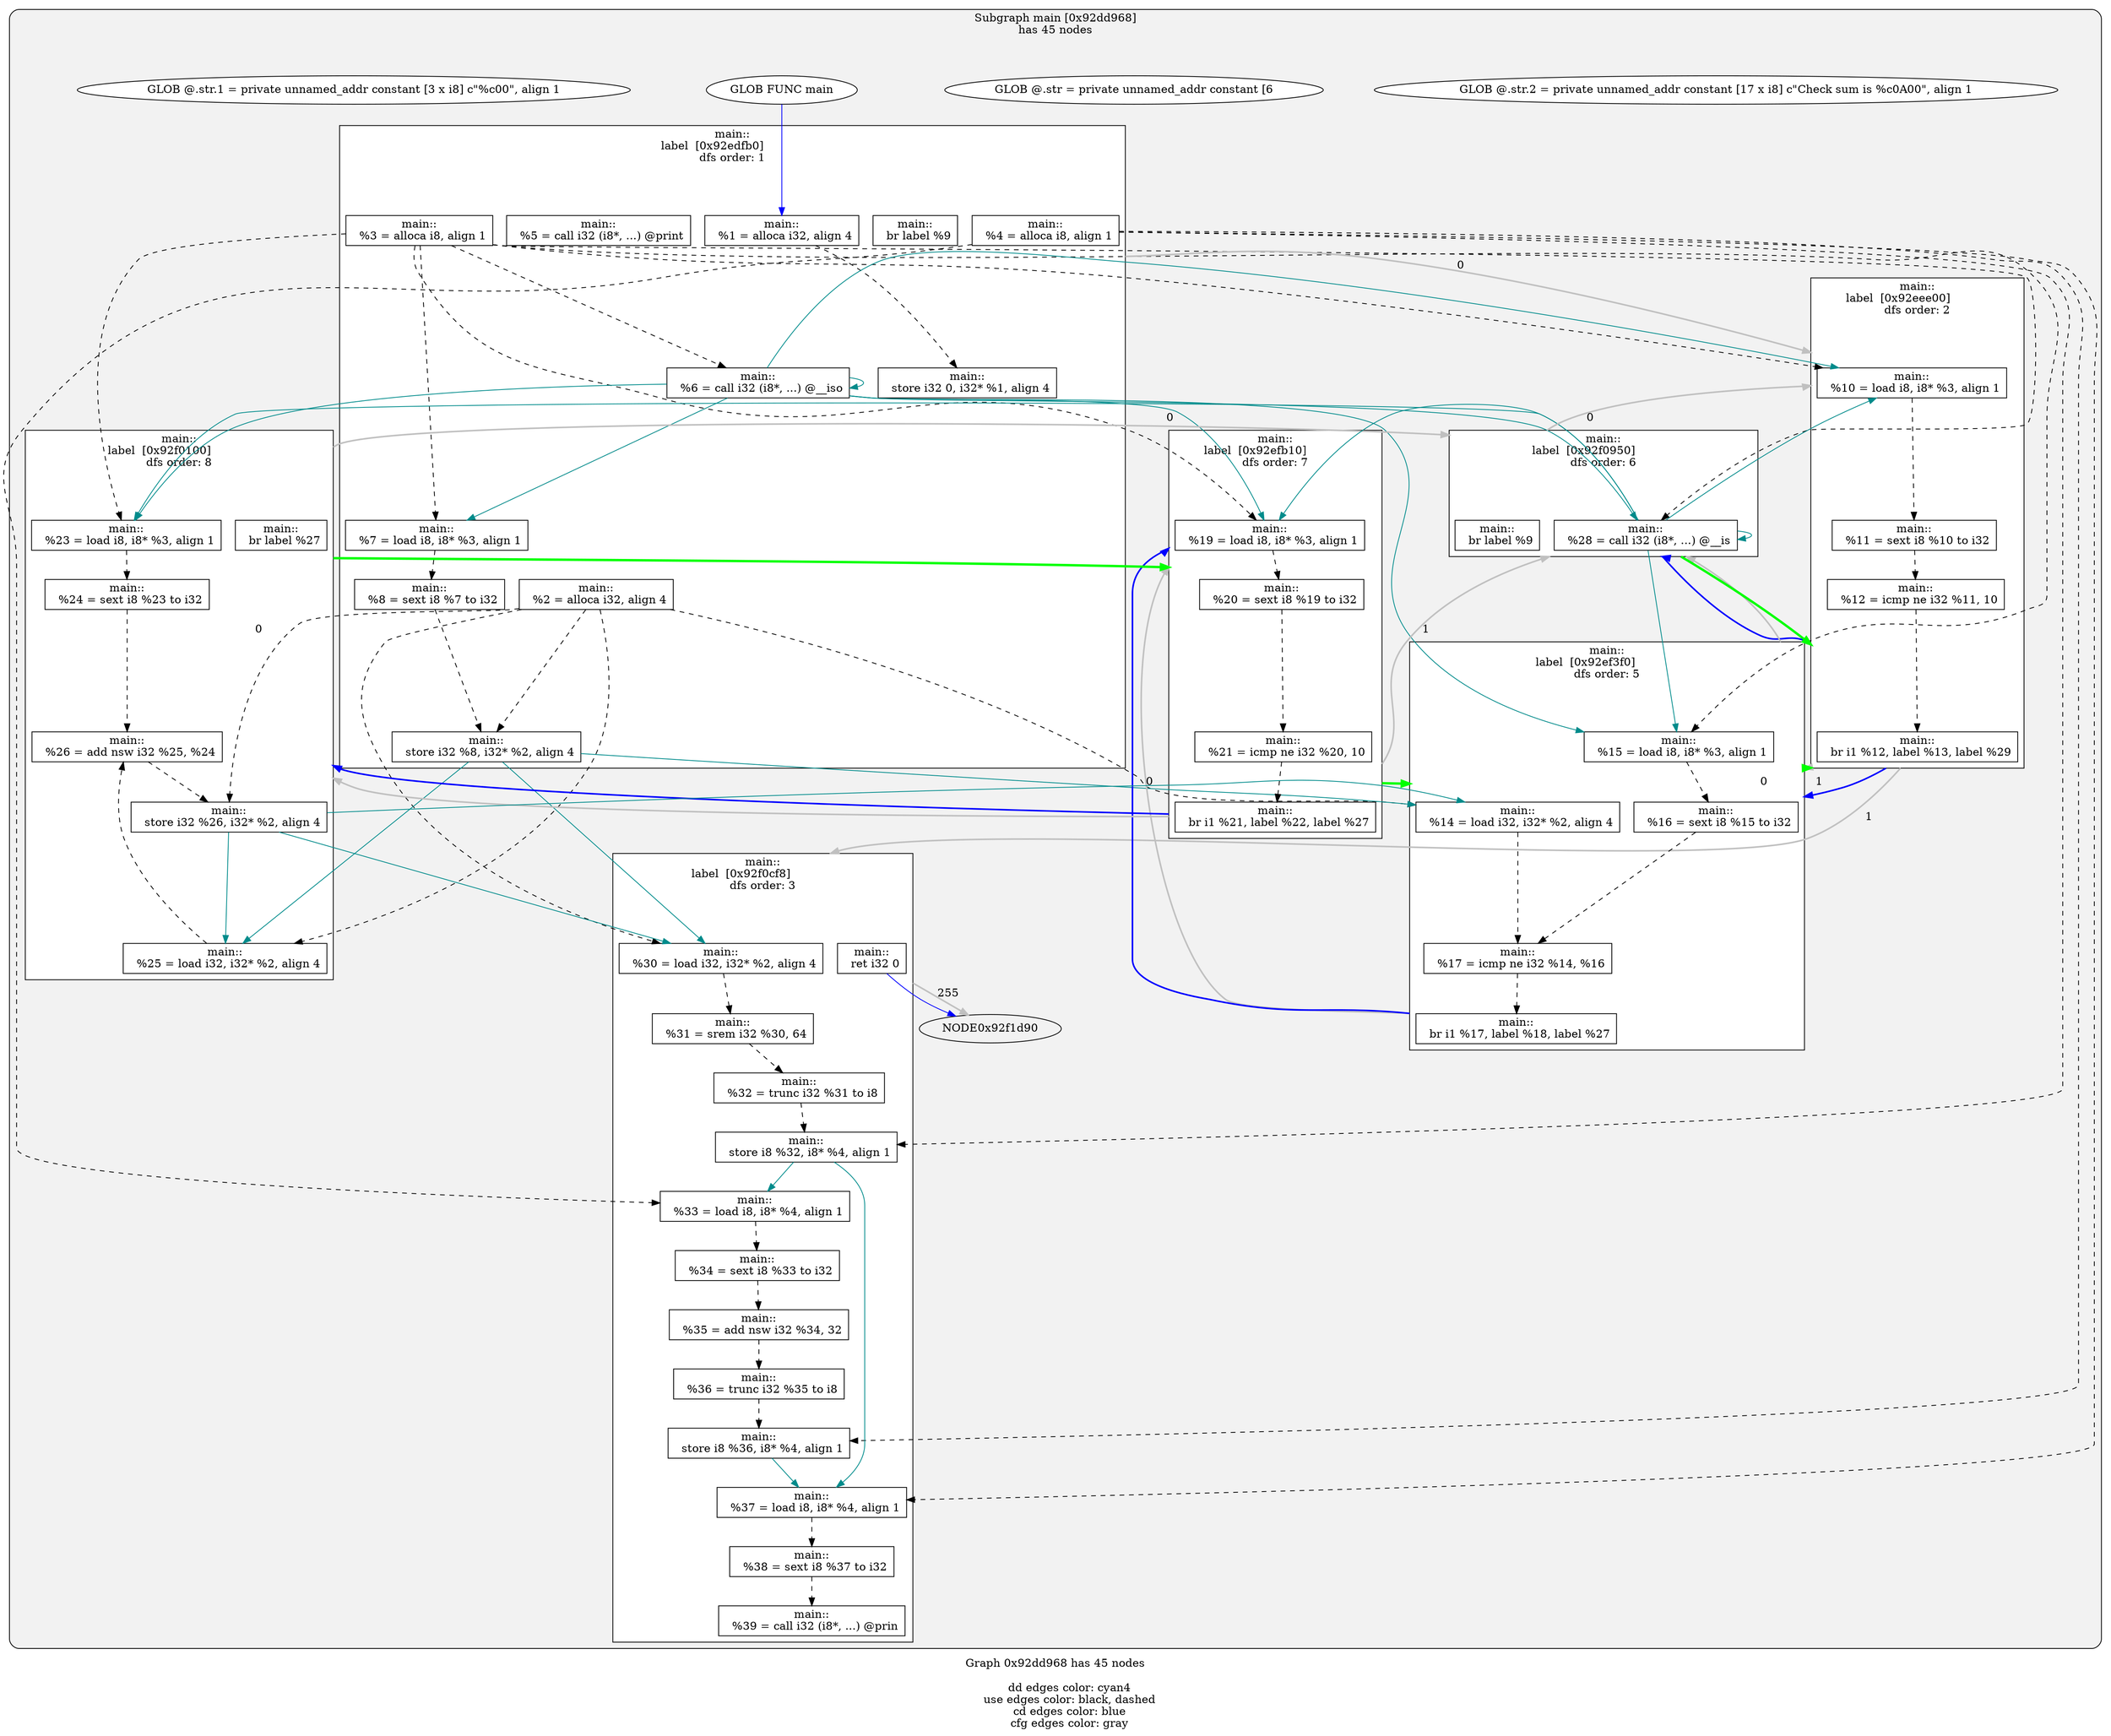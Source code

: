 digraph "DependenceGraph" {
	compound=true label="Graph 0x92dd968 has 45 nodes\n
	dd edges color: cyan4
	use edges color: black, dashed
	cd edges color: blue
	cfg edges color: gray"

	/* subgraph 0x92dd968 nodes */
	subgraph cluster_0x92dd968 {
		style="filled, rounded" fillcolor=gray95
		label="Subgraph main [0x92dd968]\nhas 45 nodes
"
		/* Basic Block main::
label  [0x92edfb0] */
		subgraph cluster_bb_0x92edfb0 {
			style=filled fillcolor=white
			label="main::
label  [0x92edfb0]		\ndfs order: 1"
			NODE0x92ee0c0 [shape=rect label="0x92dfc2c"]
			NODE0x92ee1e0 [shape=rect label="0x92e417c"]
			NODE0x92ee300 [shape=rect label="0x92e41b4"]
			NODE0x92ee430 [shape=rect label="0x92e41ec"]
			NODE0x92ee560 [shape=rect label="0x92e4230"]
			NODE0x92ee690 [shape=rect label="0x92e4270"]
			NODE0x92ee7d8 [shape=rect label="0x92e42c4"]
			NODE0x92ee920 [shape=rect label="0x92e42fc"]
			NODE0x92eea50 [shape=rect label="0x92e4334"]
			NODE0x92eeb80 [shape=rect label="0x92e4370"]
			NODE0x92eecb0 [shape=rect label="0x92e43a4"]
		} /* cluster_bb_0x92edfb0 */

		/* Basic Block main::
label  [0x92eee00] */
		subgraph cluster_bb_0x92eee00 {
			style=filled fillcolor=white
			label="main::
label  [0x92eee00]		\ndfs order: 2"
			NODE0x92eef10 [shape=rect label="0x92e43d4"]
			NODE0x92ef040 [shape=rect label="0x92e440c"]
			NODE0x92ef170 [shape=rect label="0x92e4448"]
			NODE0x92ef2a0 [shape=rect label="0x92e4494"]
		} /* cluster_bb_0x92eee00 */

		/* Basic Block main::
label  [0x92ef3f0] */
		subgraph cluster_bb_0x92ef3f0 {
			style=filled fillcolor=white
			label="main::
label  [0x92ef3f0]		\ndfs order: 5"
			NODE0x92ef500 [shape=rect label="0x92e44c4"]
			NODE0x92ef630 [shape=rect label="0x92e44fc"]
			NODE0x92ef760 [shape=rect label="0x92e4534"]
			NODE0x92ef890 [shape=rect label="0x92e4570"]
			NODE0x92ef9c0 [shape=rect label="0x92e3cc4"]
		} /* cluster_bb_0x92ef3f0 */

		/* Basic Block main::
label  [0x92efb10] */
		subgraph cluster_bb_0x92efb10 {
			style=filled fillcolor=white
			label="main::
label  [0x92efb10]		\ndfs order: 7"
			NODE0x92efc20 [shape=rect label="0x92e3cf4"]
			NODE0x92efd50 [shape=rect label="0x92e399c"]
			NODE0x92efe80 [shape=rect label="0x92e39d8"]
			NODE0x92effb0 [shape=rect label="0x92e3a24"]
		} /* cluster_bb_0x92efb10 */

		/* Basic Block main::
label  [0x92f0100] */
		subgraph cluster_bb_0x92f0100 {
			style=filled fillcolor=white
			label="main::
label  [0x92f0100]		\ndfs order: 8"
			NODE0x92f0210 [shape=rect label="0x92e45a4"]
			NODE0x92f0340 [shape=rect label="0x92e45dc"]
			NODE0x92f0470 [shape=rect label="0x92e460c"]
			NODE0x92f05a0 [shape=rect label="0x92e4650"]
			NODE0x92f06d0 [shape=rect label="0x92e4690"]
			NODE0x92f0800 [shape=rect label="0x92e46c4"]
		} /* cluster_bb_0x92f0100 */

		/* Basic Block main::
label  [0x92f0950] */
		subgraph cluster_bb_0x92f0950 {
			style=filled fillcolor=white
			label="main::
label  [0x92f0950]		\ndfs order: 6"
			NODE0x92f0a60 [shape=rect label="0x92e470c"]
			NODE0x92f0ba8 [shape=rect label="0x92e4744"]
		} /* cluster_bb_0x92f0950 */

		/* Basic Block main::
label  [0x92f0cf8] */
		subgraph cluster_bb_0x92f0cf8 {
			style=filled fillcolor=white
			label="main::
label  [0x92f0cf8]		\ndfs order: 3"
			NODE0x92f0e08 [shape=rect label="0x92e4774"]
			NODE0x92f0f38 [shape=rect label="0x92e22c0"]
			NODE0x92f1068 [shape=rect label="0x92e22f4"]
			NODE0x92f1198 [shape=rect label="0x92e2330"]
			NODE0x92f12c8 [shape=rect label="0x92e2364"]
			NODE0x92f13f8 [shape=rect label="0x92e239c"]
			NODE0x92f1528 [shape=rect label="0x92e23d8"]
			NODE0x92f1658 [shape=rect label="0x92e240c"]
			NODE0x92f1788 [shape=rect label="0x92e2448"]
			NODE0x92f18b8 [shape=rect label="0x92e247c"]
			NODE0x92f19e8 [shape=rect label="0x92e24b4"]
			NODE0x92f1b18 [shape=rect label="0x92e24fc"]
			NODE0x92f1c60 [shape=rect label="0x92e2534"]
		} /* cluster_bb_0x92f0cf8 */

	NODE0x92eecb0 -> NODE0x92eef10 [penwidth=2 label="0"  ltail=cluster_bb_0x92edfb0  lhead=cluster_bb_0x92eee00  color="gray"]
	NODE0x92ef2a0 -> NODE0x92ef500 [penwidth=2 label="0"  ltail=cluster_bb_0x92eee00  lhead=cluster_bb_0x92ef3f0  color="gray"]
	NODE0x92ef2a0 -> NODE0x92f0e08 [penwidth=2 label="1"  ltail=cluster_bb_0x92eee00  lhead=cluster_bb_0x92f0cf8  color="gray"]
	NODE0x92ef2a0 -> NODE0x92ef500 [penwidth=2 color=blue  ltail=cluster_bb_0x92eee00  lhead=cluster_bb_0x92ef3f0]
	NODE0x92ef2a0 -> NODE0x92f0a60 [penwidth=2 color=blue  ltail=cluster_bb_0x92eee00  lhead=cluster_bb_0x92f0950]
	NODE0x92ef9c0 -> NODE0x92efc20 [penwidth=2 label="0"  ltail=cluster_bb_0x92ef3f0  lhead=cluster_bb_0x92efb10  color="gray"]
	NODE0x92ef9c0 -> NODE0x92f0a60 [penwidth=2 label="1"  ltail=cluster_bb_0x92ef3f0  lhead=cluster_bb_0x92f0950  color="gray"]
	NODE0x92ef9c0 -> NODE0x92efc20 [penwidth=2 color=blue  ltail=cluster_bb_0x92ef3f0  lhead=cluster_bb_0x92efb10]
	/* post-dominance frontiers */
NODE0x92ef500 -> NODE0x92ef2a0 [penwidth=3 color=green  ltail=cluster_bb_0x92ef3f0  lhead=cluster_bb_0x92eee00 constraint=false]
	NODE0x92effb0 -> NODE0x92f0210 [penwidth=2 label="0"  ltail=cluster_bb_0x92efb10  lhead=cluster_bb_0x92f0100  color="gray"]
	NODE0x92effb0 -> NODE0x92f0a60 [penwidth=2 label="1"  ltail=cluster_bb_0x92efb10  lhead=cluster_bb_0x92f0950  color="gray"]
	NODE0x92effb0 -> NODE0x92f0210 [penwidth=2 color=blue  ltail=cluster_bb_0x92efb10  lhead=cluster_bb_0x92f0100]
	/* post-dominance frontiers */
NODE0x92efc20 -> NODE0x92ef9c0 [penwidth=3 color=green  ltail=cluster_bb_0x92efb10  lhead=cluster_bb_0x92ef3f0 constraint=false]
	NODE0x92f0800 -> NODE0x92f0a60 [penwidth=2 label="0"  ltail=cluster_bb_0x92f0100  lhead=cluster_bb_0x92f0950  color="gray"]
	/* post-dominance frontiers */
NODE0x92f0210 -> NODE0x92effb0 [penwidth=3 color=green  ltail=cluster_bb_0x92f0100  lhead=cluster_bb_0x92efb10 constraint=false]
	NODE0x92f0ba8 -> NODE0x92eef10 [penwidth=2 label="0"  ltail=cluster_bb_0x92f0950  lhead=cluster_bb_0x92eee00  color="gray"]
	/* post-dominance frontiers */
NODE0x92f0a60 -> NODE0x92ef2a0 [penwidth=3 color=green  ltail=cluster_bb_0x92f0950  lhead=cluster_bb_0x92eee00 constraint=false]
	NODE0x92f1c60 -> NODE0x92f1d90 [penwidth=2 label="255"  ltail=cluster_bb_0x92f0cf8  lhead=cluster_bb_0x92f1e90  color="gray"]
		NODE0x92ee0c0 [label="main::
  %1 = alloca i32, align 4" style=filled fillcolor=white]
		/* -- node 0x92dfc2c
		 * ------------------------------------------- */
		/* DD edges */
		/* USE edges */
		NODE0x92ee0c0 -> NODE0x92ee560 [color="black" rank=max style="dashed"]
		/* CD edges */
		/* ID edges */
		NODE0x92f0f38 [label="main::
  %31 = srem i32 %30, 64" style=filled fillcolor=white]
		/* -- node 0x92e22c0
		 * ------------------------------------------- */
		/* DD edges */
		/* USE edges */
		NODE0x92f0f38 -> NODE0x92f1068 [color="black" rank=max style="dashed"]
		/* CD edges */
		/* ID edges */
		NODE0x92f1068 [label="main::
  %32 = trunc i32 %31 to i8" style=filled fillcolor=white]
		/* -- node 0x92e22f4
		 * ------------------------------------------- */
		/* DD edges */
		/* USE edges */
		NODE0x92f1068 -> NODE0x92f1198 [color="black" rank=max style="dashed"]
		/* CD edges */
		/* ID edges */
		NODE0x92f1198 [label="main::
  store i8 %32, i8* %4, align 1" style=filled fillcolor=white]
		/* -- node 0x92e2330
		 * ------------------------------------------- */
		/* DD edges */
		NODE0x92f1198 -> NODE0x92f12c8 [color="cyan4" rank=max]
		NODE0x92f1198 -> NODE0x92f18b8 [color="cyan4" rank=max]
		/* USE edges */
		/* CD edges */
		/* ID edges */
		NODE0x92f12c8 [label="main::
  %33 = load i8, i8* %4, align 1" style=filled fillcolor=white]
		/* -- node 0x92e2364
		 * ------------------------------------------- */
		/* DD edges */
		/* USE edges */
		NODE0x92f12c8 -> NODE0x92f13f8 [color="black" rank=max style="dashed"]
		/* CD edges */
		/* ID edges */
		NODE0x92f13f8 [label="main::
  %34 = sext i8 %33 to i32" style=filled fillcolor=white]
		/* -- node 0x92e239c
		 * ------------------------------------------- */
		/* DD edges */
		/* USE edges */
		NODE0x92f13f8 -> NODE0x92f1528 [color="black" rank=max style="dashed"]
		/* CD edges */
		/* ID edges */
		NODE0x92f1528 [label="main::
  %35 = add nsw i32 %34, 32" style=filled fillcolor=white]
		/* -- node 0x92e23d8
		 * ------------------------------------------- */
		/* DD edges */
		/* USE edges */
		NODE0x92f1528 -> NODE0x92f1658 [color="black" rank=max style="dashed"]
		/* CD edges */
		/* ID edges */
		NODE0x92f1658 [label="main::
  %36 = trunc i32 %35 to i8" style=filled fillcolor=white]
		/* -- node 0x92e240c
		 * ------------------------------------------- */
		/* DD edges */
		/* USE edges */
		NODE0x92f1658 -> NODE0x92f1788 [color="black" rank=max style="dashed"]
		/* CD edges */
		/* ID edges */
		NODE0x92f1788 [label="main::
  store i8 %36, i8* %4, align 1" style=filled fillcolor=white]
		/* -- node 0x92e2448
		 * ------------------------------------------- */
		/* DD edges */
		NODE0x92f1788 -> NODE0x92f18b8 [color="cyan4" rank=max]
		/* USE edges */
		/* CD edges */
		/* ID edges */
		NODE0x92f18b8 [label="main::
  %37 = load i8, i8* %4, align 1" style=filled fillcolor=white]
		/* -- node 0x92e247c
		 * ------------------------------------------- */
		/* DD edges */
		/* USE edges */
		NODE0x92f18b8 -> NODE0x92f19e8 [color="black" rank=max style="dashed"]
		/* CD edges */
		/* ID edges */
		NODE0x92f19e8 [label="main::
  %38 = sext i8 %37 to i32" style=filled fillcolor=white]
		/* -- node 0x92e24b4
		 * ------------------------------------------- */
		/* DD edges */
		/* USE edges */
		NODE0x92f19e8 -> NODE0x92f1b18 [color="black" rank=max style="dashed"]
		/* CD edges */
		/* ID edges */
		NODE0x92f1b18 [label="main::
  %39 = call i32 (i8*, ...) @prin" style=filled fillcolor=white]
		/* -- node 0x92e24fc
		 * ------------------------------------------- */
		/* DD edges */
		/* USE edges */
		/* CD edges */
		/* ID edges */
		NODE0x92f1c60 [label="main::
  ret i32 0" style=filled fillcolor=white]
		/* -- node 0x92e2534
		 * ------------------------------------------- */
		/* DD edges */
		/* USE edges */
		/* CD edges */
		NODE0x92f1c60 -> NODE0x92f1d90 [color="blue"]
		/* ID edges */
		NODE0x92efd50 [label="main::
  %20 = sext i8 %19 to i32" style=filled fillcolor=white]
		/* -- node 0x92e399c
		 * ------------------------------------------- */
		/* DD edges */
		/* USE edges */
		NODE0x92efd50 -> NODE0x92efe80 [color="black" rank=max style="dashed"]
		/* CD edges */
		/* ID edges */
		NODE0x92efe80 [label="main::
  %21 = icmp ne i32 %20, 10" style=filled fillcolor=white]
		/* -- node 0x92e39d8
		 * ------------------------------------------- */
		/* DD edges */
		/* USE edges */
		NODE0x92efe80 -> NODE0x92effb0 [color="black" rank=max style="dashed"]
		/* CD edges */
		/* ID edges */
		NODE0x92effb0 [label="main::
  br i1 %21, label %22, label %27" style=filled fillcolor=white]
		/* -- node 0x92e3a24
		 * ------------------------------------------- */
		/* DD edges */
		/* USE edges */
		/* CD edges */
		/* ID edges */
		NODE0x92ef9c0 [label="main::
  br i1 %17, label %18, label %27" style=filled fillcolor=white]
		/* -- node 0x92e3cc4
		 * ------------------------------------------- */
		/* DD edges */
		/* USE edges */
		/* CD edges */
		/* ID edges */
		NODE0x92efc20 [label="main::
  %19 = load i8, i8* %3, align 1" style=filled fillcolor=white]
		/* -- node 0x92e3cf4
		 * ------------------------------------------- */
		/* DD edges */
		/* USE edges */
		NODE0x92efc20 -> NODE0x92efd50 [color="black" rank=max style="dashed"]
		/* CD edges */
		/* ID edges */
		NODE0x92ee1e0 [label="main::
  %2 = alloca i32, align 4" style=filled fillcolor=white]
		/* -- node 0x92e417c
		 * ------------------------------------------- */
		/* DD edges */
		/* USE edges */
		NODE0x92ee1e0 -> NODE0x92eeb80 [color="black" rank=max style="dashed"]
		NODE0x92ee1e0 -> NODE0x92ef500 [color="black" rank=max style="dashed"]
		NODE0x92ee1e0 -> NODE0x92f0470 [color="black" rank=max style="dashed"]
		NODE0x92ee1e0 -> NODE0x92f06d0 [color="black" rank=max style="dashed"]
		NODE0x92ee1e0 -> NODE0x92f0e08 [color="black" rank=max style="dashed"]
		/* CD edges */
		/* ID edges */
		NODE0x92ee300 [label="main::
  %3 = alloca i8, align 1" style=filled fillcolor=white]
		/* -- node 0x92e41b4
		 * ------------------------------------------- */
		/* DD edges */
		/* USE edges */
		NODE0x92ee300 -> NODE0x92ee7d8 [color="black" rank=max style="dashed"]
		NODE0x92ee300 -> NODE0x92ee920 [color="black" rank=max style="dashed"]
		NODE0x92ee300 -> NODE0x92eef10 [color="black" rank=max style="dashed"]
		NODE0x92ee300 -> NODE0x92ef630 [color="black" rank=max style="dashed"]
		NODE0x92ee300 -> NODE0x92efc20 [color="black" rank=max style="dashed"]
		NODE0x92ee300 -> NODE0x92f0210 [color="black" rank=max style="dashed"]
		NODE0x92ee300 -> NODE0x92f0a60 [color="black" rank=max style="dashed"]
		/* CD edges */
		/* ID edges */
		NODE0x92ee430 [label="main::
  %4 = alloca i8, align 1" style=filled fillcolor=white]
		/* -- node 0x92e41ec
		 * ------------------------------------------- */
		/* DD edges */
		/* USE edges */
		NODE0x92ee430 -> NODE0x92f1198 [color="black" rank=max style="dashed"]
		NODE0x92ee430 -> NODE0x92f12c8 [color="black" rank=max style="dashed"]
		NODE0x92ee430 -> NODE0x92f1788 [color="black" rank=max style="dashed"]
		NODE0x92ee430 -> NODE0x92f18b8 [color="black" rank=max style="dashed"]
		/* CD edges */
		/* ID edges */
		NODE0x92ee560 [label="main::
  store i32 0, i32* %1, align 4" style=filled fillcolor=white]
		/* -- node 0x92e4230
		 * ------------------------------------------- */
		/* DD edges */
		/* USE edges */
		/* CD edges */
		/* ID edges */
		NODE0x92ee690 [label="main::
  %5 = call i32 (i8*, ...) @print" style=filled fillcolor=white]
		/* -- node 0x92e4270
		 * ------------------------------------------- */
		/* DD edges */
		/* USE edges */
		/* CD edges */
		/* ID edges */
		NODE0x92ee7d8 [label="main::
  %6 = call i32 (i8*, ...) @__iso" style=filled fillcolor=white]
		/* -- node 0x92e42c4
		 * ------------------------------------------- */
		/* DD edges */
		NODE0x92ee7d8 -> NODE0x92ee7d8 [color="cyan4" rank=max]
		NODE0x92ee7d8 -> NODE0x92ee920 [color="cyan4" rank=max]
		NODE0x92ee7d8 -> NODE0x92eef10 [color="cyan4" rank=max]
		NODE0x92ee7d8 -> NODE0x92ef630 [color="cyan4" rank=max]
		NODE0x92ee7d8 -> NODE0x92efc20 [color="cyan4" rank=max]
		NODE0x92ee7d8 -> NODE0x92f0210 [color="cyan4" rank=max]
		NODE0x92ee7d8 -> NODE0x92f0a60 [color="cyan4" rank=max]
		/* USE edges */
		/* CD edges */
		/* ID edges */
		NODE0x92ee920 [label="main::
  %7 = load i8, i8* %3, align 1" style=filled fillcolor=white]
		/* -- node 0x92e42fc
		 * ------------------------------------------- */
		/* DD edges */
		/* USE edges */
		NODE0x92ee920 -> NODE0x92eea50 [color="black" rank=max style="dashed"]
		/* CD edges */
		/* ID edges */
		NODE0x92eea50 [label="main::
  %8 = sext i8 %7 to i32" style=filled fillcolor=white]
		/* -- node 0x92e4334
		 * ------------------------------------------- */
		/* DD edges */
		/* USE edges */
		NODE0x92eea50 -> NODE0x92eeb80 [color="black" rank=max style="dashed"]
		/* CD edges */
		/* ID edges */
		NODE0x92eeb80 [label="main::
  store i32 %8, i32* %2, align 4" style=filled fillcolor=white]
		/* -- node 0x92e4370
		 * ------------------------------------------- */
		/* DD edges */
		NODE0x92eeb80 -> NODE0x92ef500 [color="cyan4" rank=max]
		NODE0x92eeb80 -> NODE0x92f0470 [color="cyan4" rank=max]
		NODE0x92eeb80 -> NODE0x92f0e08 [color="cyan4" rank=max]
		/* USE edges */
		/* CD edges */
		/* ID edges */
		NODE0x92eecb0 [label="main::
  br label %9" style=filled fillcolor=white]
		/* -- node 0x92e43a4
		 * ------------------------------------------- */
		/* DD edges */
		/* USE edges */
		/* CD edges */
		/* ID edges */
		NODE0x92eef10 [label="main::
  %10 = load i8, i8* %3, align 1" style=filled fillcolor=white]
		/* -- node 0x92e43d4
		 * ------------------------------------------- */
		/* DD edges */
		/* USE edges */
		NODE0x92eef10 -> NODE0x92ef040 [color="black" rank=max style="dashed"]
		/* CD edges */
		/* ID edges */
		NODE0x92ef040 [label="main::
  %11 = sext i8 %10 to i32" style=filled fillcolor=white]
		/* -- node 0x92e440c
		 * ------------------------------------------- */
		/* DD edges */
		/* USE edges */
		NODE0x92ef040 -> NODE0x92ef170 [color="black" rank=max style="dashed"]
		/* CD edges */
		/* ID edges */
		NODE0x92ef170 [label="main::
  %12 = icmp ne i32 %11, 10" style=filled fillcolor=white]
		/* -- node 0x92e4448
		 * ------------------------------------------- */
		/* DD edges */
		/* USE edges */
		NODE0x92ef170 -> NODE0x92ef2a0 [color="black" rank=max style="dashed"]
		/* CD edges */
		/* ID edges */
		NODE0x92ef2a0 [label="main::
  br i1 %12, label %13, label %29" style=filled fillcolor=white]
		/* -- node 0x92e4494
		 * ------------------------------------------- */
		/* DD edges */
		/* USE edges */
		/* CD edges */
		/* ID edges */
		NODE0x92ef500 [label="main::
  %14 = load i32, i32* %2, align 4" style=filled fillcolor=white]
		/* -- node 0x92e44c4
		 * ------------------------------------------- */
		/* DD edges */
		/* USE edges */
		NODE0x92ef500 -> NODE0x92ef890 [color="black" rank=max style="dashed"]
		/* CD edges */
		/* ID edges */
		NODE0x92ef630 [label="main::
  %15 = load i8, i8* %3, align 1" style=filled fillcolor=white]
		/* -- node 0x92e44fc
		 * ------------------------------------------- */
		/* DD edges */
		/* USE edges */
		NODE0x92ef630 -> NODE0x92ef760 [color="black" rank=max style="dashed"]
		/* CD edges */
		/* ID edges */
		NODE0x92ef760 [label="main::
  %16 = sext i8 %15 to i32" style=filled fillcolor=white]
		/* -- node 0x92e4534
		 * ------------------------------------------- */
		/* DD edges */
		/* USE edges */
		NODE0x92ef760 -> NODE0x92ef890 [color="black" rank=max style="dashed"]
		/* CD edges */
		/* ID edges */
		NODE0x92ef890 [label="main::
  %17 = icmp ne i32 %14, %16" style=filled fillcolor=white]
		/* -- node 0x92e4570
		 * ------------------------------------------- */
		/* DD edges */
		/* USE edges */
		NODE0x92ef890 -> NODE0x92ef9c0 [color="black" rank=max style="dashed"]
		/* CD edges */
		/* ID edges */
		NODE0x92f0210 [label="main::
  %23 = load i8, i8* %3, align 1" style=filled fillcolor=white]
		/* -- node 0x92e45a4
		 * ------------------------------------------- */
		/* DD edges */
		/* USE edges */
		NODE0x92f0210 -> NODE0x92f0340 [color="black" rank=max style="dashed"]
		/* CD edges */
		/* ID edges */
		NODE0x92f0340 [label="main::
  %24 = sext i8 %23 to i32" style=filled fillcolor=white]
		/* -- node 0x92e45dc
		 * ------------------------------------------- */
		/* DD edges */
		/* USE edges */
		NODE0x92f0340 -> NODE0x92f05a0 [color="black" rank=max style="dashed"]
		/* CD edges */
		/* ID edges */
		NODE0x92f0470 [label="main::
  %25 = load i32, i32* %2, align 4" style=filled fillcolor=white]
		/* -- node 0x92e460c
		 * ------------------------------------------- */
		/* DD edges */
		/* USE edges */
		NODE0x92f0470 -> NODE0x92f05a0 [color="black" rank=max style="dashed"]
		/* CD edges */
		/* ID edges */
		NODE0x92f05a0 [label="main::
  %26 = add nsw i32 %25, %24" style=filled fillcolor=white]
		/* -- node 0x92e4650
		 * ------------------------------------------- */
		/* DD edges */
		/* USE edges */
		NODE0x92f05a0 -> NODE0x92f06d0 [color="black" rank=max style="dashed"]
		/* CD edges */
		/* ID edges */
		NODE0x92f06d0 [label="main::
  store i32 %26, i32* %2, align 4" style=filled fillcolor=white]
		/* -- node 0x92e4690
		 * ------------------------------------------- */
		/* DD edges */
		NODE0x92f06d0 -> NODE0x92ef500 [color="cyan4" rank=max]
		NODE0x92f06d0 -> NODE0x92f0470 [color="cyan4" rank=max]
		NODE0x92f06d0 -> NODE0x92f0e08 [color="cyan4" rank=max]
		/* USE edges */
		/* CD edges */
		/* ID edges */
		NODE0x92f0800 [label="main::
  br label %27" style=filled fillcolor=white]
		/* -- node 0x92e46c4
		 * ------------------------------------------- */
		/* DD edges */
		/* USE edges */
		/* CD edges */
		/* ID edges */
		NODE0x92f0a60 [label="main::
  %28 = call i32 (i8*, ...) @__is" style=filled fillcolor=white]
		/* -- node 0x92e470c
		 * ------------------------------------------- */
		/* DD edges */
		NODE0x92f0a60 -> NODE0x92eef10 [color="cyan4" rank=max]
		NODE0x92f0a60 -> NODE0x92ef630 [color="cyan4" rank=max]
		NODE0x92f0a60 -> NODE0x92efc20 [color="cyan4" rank=max]
		NODE0x92f0a60 -> NODE0x92f0210 [color="cyan4" rank=max]
		NODE0x92f0a60 -> NODE0x92f0a60 [color="cyan4" rank=max]
		/* USE edges */
		/* CD edges */
		/* ID edges */
		NODE0x92f0ba8 [label="main::
  br label %9" style=filled fillcolor=white]
		/* -- node 0x92e4744
		 * ------------------------------------------- */
		/* DD edges */
		/* USE edges */
		/* CD edges */
		/* ID edges */
		NODE0x92f0e08 [label="main::
  %30 = load i32, i32* %2, align 4" style=filled fillcolor=white]
		/* -- node 0x92e4774
		 * ------------------------------------------- */
		/* DD edges */
		/* USE edges */
		NODE0x92f0e08 -> NODE0x92f0f38 [color="black" rank=max style="dashed"]
		/* CD edges */
		/* ID edges */
		NODE0x92eddb0 [label="GLOB @.str.2 = private unnamed_addr constant [17 x i8] c\"Check sum is %c\0A\00\", align 1" style=filled fillcolor=white]
		/* -- node 0x92dfad4
		 * ------------------------------------------- */
		/* DD edges */
		/* USE edges */
		/* CD edges */
		/* ID edges */
		NODE0x92edbb0 [label="GLOB @.str = private unnamed_addr constant [6" style=filled fillcolor=white]
		/* -- node 0x92dfb7c
		 * ------------------------------------------- */
		/* DD edges */
		/* USE edges */
		/* CD edges */
		/* ID edges */
		NODE0x92edeb0 [label="GLOB FUNC main" style=filled fillcolor=white]
		/* -- node 0x92dfbd4
		 * ------------------------------------------- */
		/* DD edges */
		/* USE edges */
		/* CD edges */
		NODE0x92edeb0 -> NODE0x92ee0c0 [color="blue"]
		/* ID edges */
		NODE0x92edcb0 [label="GLOB @.str.1 = private unnamed_addr constant [3 x i8] c\"%c\00\", align 1" style=filled fillcolor=white]
		/* -- node 0x92dfffc
		 * ------------------------------------------- */
		/* DD edges */
		/* USE edges */
		/* CD edges */
		/* ID edges */
	}
}
